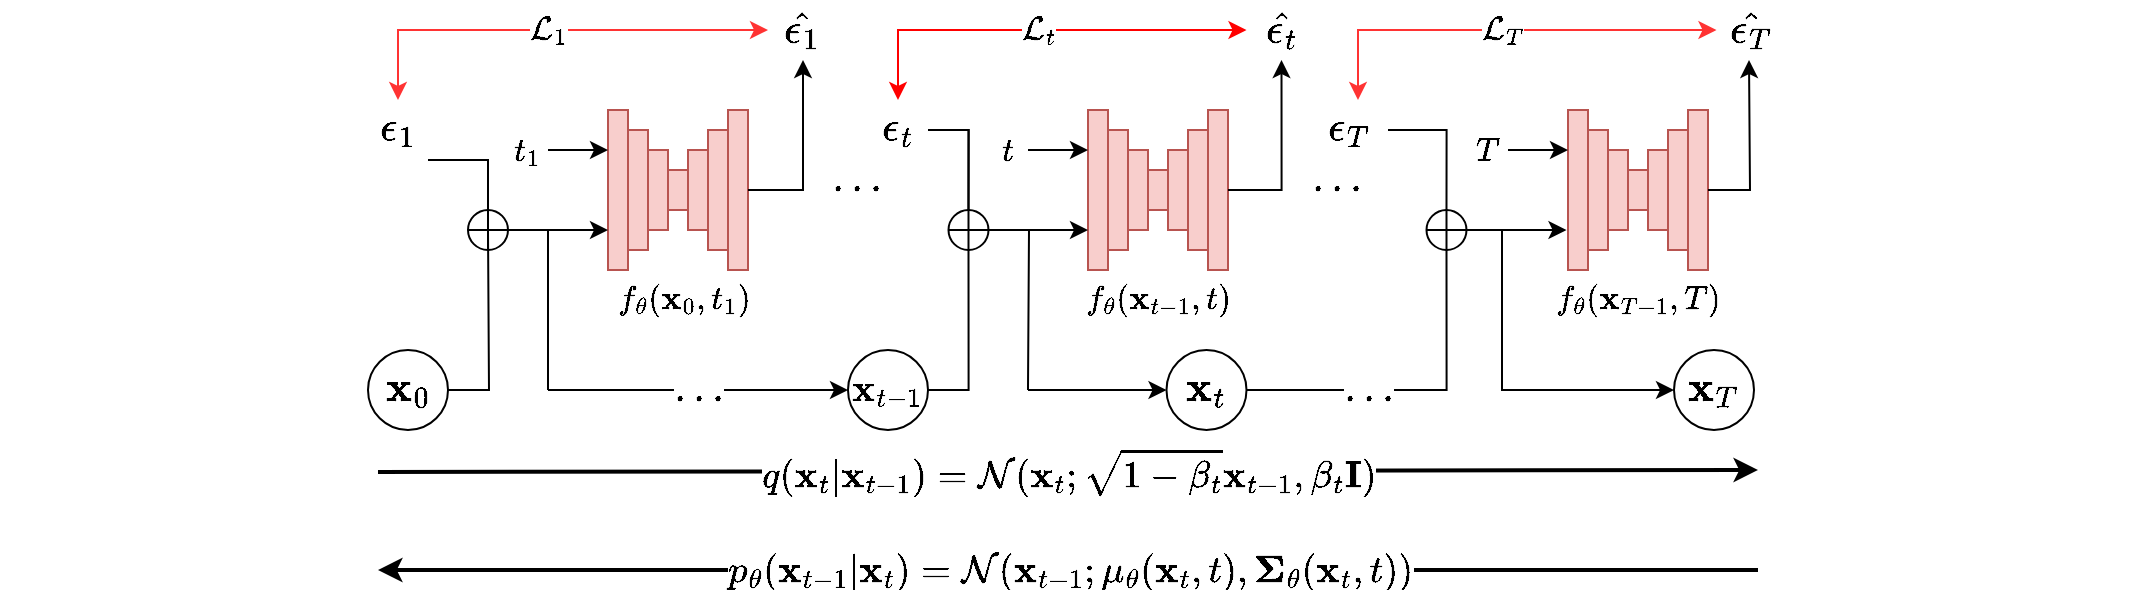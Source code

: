 <mxfile version="24.7.17">
  <diagram name="Page-1" id="1WE568LWMVHtuKM3JDja">
    <mxGraphModel dx="185" dy="705" grid="1" gridSize="10" guides="1" tooltips="1" connect="1" arrows="1" fold="1" page="1" pageScale="1" pageWidth="827" pageHeight="1169" background="none" math="1" shadow="0">
      <root>
        <mxCell id="0" />
        <mxCell id="1" parent="0" />
        <mxCell id="pY1jZxHgJ3CI3KXNFTr0-153" value="$$...$$" style="edgeStyle=orthogonalEdgeStyle;rounded=0;orthogonalLoop=1;jettySize=auto;html=1;entryX=0.5;entryY=1;entryDx=0;entryDy=0;endArrow=none;endFill=0;fontSize=18;" parent="1" source="pY1jZxHgJ3CI3KXNFTr0-145" target="pY1jZxHgJ3CI3KXNFTr0-152" edge="1">
          <mxGeometry x="-0.285" relative="1" as="geometry">
            <mxPoint as="offset" />
          </mxGeometry>
        </mxCell>
        <mxCell id="pY1jZxHgJ3CI3KXNFTr0-70" value="" style="group" parent="1" vertex="1" connectable="0">
          <mxGeometry x="2080" y="120" width="70" height="80" as="geometry" />
        </mxCell>
        <mxCell id="pY1jZxHgJ3CI3KXNFTr0-71" value="" style="rounded=0;whiteSpace=wrap;html=1;fillColor=#f8cecc;strokeColor=#b85450;" parent="pY1jZxHgJ3CI3KXNFTr0-70" vertex="1">
          <mxGeometry width="10" height="80" as="geometry" />
        </mxCell>
        <mxCell id="pY1jZxHgJ3CI3KXNFTr0-72" value="" style="rounded=0;whiteSpace=wrap;html=1;fillColor=#f8cecc;strokeColor=#b85450;" parent="pY1jZxHgJ3CI3KXNFTr0-70" vertex="1">
          <mxGeometry x="10" y="10" width="10" height="60" as="geometry" />
        </mxCell>
        <mxCell id="pY1jZxHgJ3CI3KXNFTr0-73" value="" style="rounded=0;whiteSpace=wrap;html=1;fillColor=#f8cecc;strokeColor=#b85450;" parent="pY1jZxHgJ3CI3KXNFTr0-70" vertex="1">
          <mxGeometry x="20" y="20" width="10" height="40" as="geometry" />
        </mxCell>
        <mxCell id="pY1jZxHgJ3CI3KXNFTr0-74" value="" style="rounded=0;whiteSpace=wrap;html=1;fillColor=#f8cecc;strokeColor=#b85450;" parent="pY1jZxHgJ3CI3KXNFTr0-70" vertex="1">
          <mxGeometry x="30" y="30" width="10" height="20" as="geometry" />
        </mxCell>
        <mxCell id="pY1jZxHgJ3CI3KXNFTr0-75" value="" style="rounded=0;whiteSpace=wrap;html=1;fillColor=#f8cecc;strokeColor=#b85450;" parent="pY1jZxHgJ3CI3KXNFTr0-70" vertex="1">
          <mxGeometry x="40" y="20" width="10" height="40" as="geometry" />
        </mxCell>
        <mxCell id="pY1jZxHgJ3CI3KXNFTr0-76" value="" style="rounded=0;whiteSpace=wrap;html=1;fillColor=#f8cecc;strokeColor=#b85450;" parent="pY1jZxHgJ3CI3KXNFTr0-70" vertex="1">
          <mxGeometry x="50" y="10" width="10" height="60" as="geometry" />
        </mxCell>
        <mxCell id="pY1jZxHgJ3CI3KXNFTr0-77" value="" style="rounded=0;whiteSpace=wrap;html=1;fillColor=#f8cecc;strokeColor=#b85450;" parent="pY1jZxHgJ3CI3KXNFTr0-70" vertex="1">
          <mxGeometry x="60" width="10" height="80" as="geometry" />
        </mxCell>
        <mxCell id="pY1jZxHgJ3CI3KXNFTr0-83" value="" style="group" parent="1" vertex="1" connectable="0">
          <mxGeometry x="2320" y="120" width="70" height="80" as="geometry" />
        </mxCell>
        <mxCell id="pY1jZxHgJ3CI3KXNFTr0-84" value="" style="rounded=0;whiteSpace=wrap;html=1;fillColor=#f8cecc;strokeColor=#b85450;" parent="pY1jZxHgJ3CI3KXNFTr0-83" vertex="1">
          <mxGeometry width="10" height="80" as="geometry" />
        </mxCell>
        <mxCell id="pY1jZxHgJ3CI3KXNFTr0-85" value="" style="rounded=0;whiteSpace=wrap;html=1;fillColor=#f8cecc;strokeColor=#b85450;" parent="pY1jZxHgJ3CI3KXNFTr0-83" vertex="1">
          <mxGeometry x="10" y="10" width="10" height="60" as="geometry" />
        </mxCell>
        <mxCell id="pY1jZxHgJ3CI3KXNFTr0-86" value="" style="rounded=0;whiteSpace=wrap;html=1;fillColor=#f8cecc;strokeColor=#b85450;" parent="pY1jZxHgJ3CI3KXNFTr0-83" vertex="1">
          <mxGeometry x="20" y="20" width="10" height="40" as="geometry" />
        </mxCell>
        <mxCell id="pY1jZxHgJ3CI3KXNFTr0-87" value="" style="rounded=0;whiteSpace=wrap;html=1;fillColor=#f8cecc;strokeColor=#b85450;" parent="pY1jZxHgJ3CI3KXNFTr0-83" vertex="1">
          <mxGeometry x="30" y="30" width="10" height="20" as="geometry" />
        </mxCell>
        <mxCell id="pY1jZxHgJ3CI3KXNFTr0-88" value="" style="rounded=0;whiteSpace=wrap;html=1;fillColor=#f8cecc;strokeColor=#b85450;" parent="pY1jZxHgJ3CI3KXNFTr0-83" vertex="1">
          <mxGeometry x="40" y="20" width="10" height="40" as="geometry" />
        </mxCell>
        <mxCell id="pY1jZxHgJ3CI3KXNFTr0-89" value="" style="rounded=0;whiteSpace=wrap;html=1;fillColor=#f8cecc;strokeColor=#b85450;" parent="pY1jZxHgJ3CI3KXNFTr0-83" vertex="1">
          <mxGeometry x="50" y="10" width="10" height="60" as="geometry" />
        </mxCell>
        <mxCell id="pY1jZxHgJ3CI3KXNFTr0-90" value="" style="rounded=0;whiteSpace=wrap;html=1;fillColor=#f8cecc;strokeColor=#b85450;" parent="pY1jZxHgJ3CI3KXNFTr0-83" vertex="1">
          <mxGeometry x="60" width="10" height="80" as="geometry" />
        </mxCell>
        <mxCell id="pY1jZxHgJ3CI3KXNFTr0-92" value="&#xa;" style="group" parent="1" vertex="1" connectable="0">
          <mxGeometry x="1840" y="120" width="70" height="80" as="geometry" />
        </mxCell>
        <mxCell id="pY1jZxHgJ3CI3KXNFTr0-93" value="" style="rounded=0;whiteSpace=wrap;html=1;fillColor=#f8cecc;strokeColor=#b85450;" parent="pY1jZxHgJ3CI3KXNFTr0-92" vertex="1">
          <mxGeometry width="10" height="80" as="geometry" />
        </mxCell>
        <mxCell id="pY1jZxHgJ3CI3KXNFTr0-94" value="" style="rounded=0;whiteSpace=wrap;html=1;fillColor=#f8cecc;strokeColor=#b85450;" parent="pY1jZxHgJ3CI3KXNFTr0-92" vertex="1">
          <mxGeometry x="10" y="10" width="10" height="60" as="geometry" />
        </mxCell>
        <mxCell id="pY1jZxHgJ3CI3KXNFTr0-95" value="" style="rounded=0;whiteSpace=wrap;html=1;fillColor=#f8cecc;strokeColor=#b85450;" parent="pY1jZxHgJ3CI3KXNFTr0-92" vertex="1">
          <mxGeometry x="20" y="20" width="10" height="40" as="geometry" />
        </mxCell>
        <mxCell id="pY1jZxHgJ3CI3KXNFTr0-96" value="" style="rounded=0;whiteSpace=wrap;html=1;fillColor=#f8cecc;strokeColor=#b85450;" parent="pY1jZxHgJ3CI3KXNFTr0-92" vertex="1">
          <mxGeometry x="30" y="30" width="10" height="20" as="geometry" />
        </mxCell>
        <mxCell id="pY1jZxHgJ3CI3KXNFTr0-97" value="" style="rounded=0;whiteSpace=wrap;html=1;fillColor=#f8cecc;strokeColor=#b85450;" parent="pY1jZxHgJ3CI3KXNFTr0-92" vertex="1">
          <mxGeometry x="40" y="20" width="10" height="40" as="geometry" />
        </mxCell>
        <mxCell id="pY1jZxHgJ3CI3KXNFTr0-98" value="" style="rounded=0;whiteSpace=wrap;html=1;fillColor=#f8cecc;strokeColor=#b85450;" parent="pY1jZxHgJ3CI3KXNFTr0-92" vertex="1">
          <mxGeometry x="50" y="10" width="10" height="60" as="geometry" />
        </mxCell>
        <mxCell id="pY1jZxHgJ3CI3KXNFTr0-99" value="" style="rounded=0;whiteSpace=wrap;html=1;fillColor=#f8cecc;strokeColor=#b85450;" parent="pY1jZxHgJ3CI3KXNFTr0-92" vertex="1">
          <mxGeometry x="60" width="10" height="80" as="geometry" />
        </mxCell>
        <mxCell id="pY1jZxHgJ3CI3KXNFTr0-134" style="edgeStyle=orthogonalEdgeStyle;rounded=0;orthogonalLoop=1;jettySize=auto;html=1;entryX=0.5;entryY=0;entryDx=0;entryDy=0;endArrow=none;endFill=0;" parent="1" source="pY1jZxHgJ3CI3KXNFTr0-102" target="pY1jZxHgJ3CI3KXNFTr0-133" edge="1">
          <mxGeometry relative="1" as="geometry">
            <Array as="points">
              <mxPoint x="1780" y="145" />
            </Array>
          </mxGeometry>
        </mxCell>
        <mxCell id="pY1jZxHgJ3CI3KXNFTr0-102" value="$$\epsilon_{1}$$" style="text;html=1;align=center;verticalAlign=middle;whiteSpace=wrap;rounded=0;fontSize=18;" parent="1" vertex="1">
          <mxGeometry x="1720" y="115" width="30" height="30" as="geometry" />
        </mxCell>
        <mxCell id="pY1jZxHgJ3CI3KXNFTr0-147" value="" style="edgeStyle=orthogonalEdgeStyle;rounded=0;orthogonalLoop=1;jettySize=auto;html=1;entryX=0.5;entryY=0;entryDx=0;entryDy=0;endArrow=none;endFill=0;labelBackgroundColor=none;" parent="1" source="pY1jZxHgJ3CI3KXNFTr0-104" target="pY1jZxHgJ3CI3KXNFTr0-142" edge="1">
          <mxGeometry relative="1" as="geometry" />
        </mxCell>
        <mxCell id="pY1jZxHgJ3CI3KXNFTr0-275" value="" style="edgeStyle=orthogonalEdgeStyle;rounded=0;orthogonalLoop=1;jettySize=auto;html=1;endArrow=none;endFill=0;" parent="1" source="pY1jZxHgJ3CI3KXNFTr0-104" target="pY1jZxHgJ3CI3KXNFTr0-142" edge="1">
          <mxGeometry relative="1" as="geometry" />
        </mxCell>
        <mxCell id="pY1jZxHgJ3CI3KXNFTr0-104" value="$$\epsilon_{t}$$" style="text;html=1;align=center;verticalAlign=middle;whiteSpace=wrap;rounded=0;fontSize=18;" parent="1" vertex="1">
          <mxGeometry x="1970" y="115" width="30" height="30" as="geometry" />
        </mxCell>
        <mxCell id="pY1jZxHgJ3CI3KXNFTr0-106" value="$$\mathcal{L}_{T}$$" style="edgeStyle=orthogonalEdgeStyle;rounded=0;orthogonalLoop=1;jettySize=auto;html=1;entryX=0;entryY=0.5;entryDx=0;entryDy=0;fontSize=14;strokeColor=#FF3333;startArrow=classic;startFill=1;exitX=0.5;exitY=0;exitDx=0;exitDy=0;" parent="1" source="pY1jZxHgJ3CI3KXNFTr0-107" target="pY1jZxHgJ3CI3KXNFTr0-115" edge="1">
          <mxGeometry x="-0.001" relative="1" as="geometry">
            <Array as="points">
              <mxPoint x="2215" y="80" />
            </Array>
            <mxPoint as="offset" />
          </mxGeometry>
        </mxCell>
        <mxCell id="pY1jZxHgJ3CI3KXNFTr0-309" style="edgeStyle=orthogonalEdgeStyle;rounded=0;orthogonalLoop=1;jettySize=auto;html=1;entryX=0.5;entryY=0;entryDx=0;entryDy=0;endArrow=none;endFill=0;" parent="1" source="pY1jZxHgJ3CI3KXNFTr0-107" target="pY1jZxHgJ3CI3KXNFTr0-152" edge="1">
          <mxGeometry relative="1" as="geometry" />
        </mxCell>
        <mxCell id="pY1jZxHgJ3CI3KXNFTr0-107" value="$$\epsilon_{T}$$" style="text;html=1;align=center;verticalAlign=middle;whiteSpace=wrap;rounded=0;fontSize=18;rotation=0;spacingTop=0;spacingRight=8;" parent="1" vertex="1">
          <mxGeometry x="2200" y="115" width="30" height="30" as="geometry" />
        </mxCell>
        <mxCell id="pY1jZxHgJ3CI3KXNFTr0-108" value="&lt;span style=&quot;font-size: 14px;&quot;&gt;$$\mathcal{L}_{1}$$&lt;/span&gt;" style="edgeStyle=orthogonalEdgeStyle;rounded=0;orthogonalLoop=1;jettySize=auto;html=1;startArrow=classic;startFill=1;strokeColor=#FF3333;" parent="1" source="pY1jZxHgJ3CI3KXNFTr0-109" target="pY1jZxHgJ3CI3KXNFTr0-102" edge="1">
          <mxGeometry relative="1" as="geometry" />
        </mxCell>
        <mxCell id="pY1jZxHgJ3CI3KXNFTr0-109" value="$$\hat{\epsilon_{1}}$$" style="text;html=1;align=center;verticalAlign=middle;whiteSpace=wrap;rounded=0;fontSize=18;" parent="1" vertex="1">
          <mxGeometry x="1920" y="65" width="35" height="30" as="geometry" />
        </mxCell>
        <mxCell id="pY1jZxHgJ3CI3KXNFTr0-112" value="&lt;span style=&quot;font-size: 14px;&quot;&gt;$$\mathcal{L}_t$$&lt;/span&gt;" style="edgeStyle=orthogonalEdgeStyle;rounded=0;orthogonalLoop=1;jettySize=auto;html=1;strokeColor=#FF0000;startArrow=classic;startFill=1;" parent="1" source="pY1jZxHgJ3CI3KXNFTr0-113" target="pY1jZxHgJ3CI3KXNFTr0-104" edge="1">
          <mxGeometry relative="1" as="geometry" />
        </mxCell>
        <mxCell id="pY1jZxHgJ3CI3KXNFTr0-113" value="$$\hat{\epsilon_{t}}$$" style="text;html=1;align=center;verticalAlign=middle;whiteSpace=wrap;rounded=0;fontSize=18;" parent="1" vertex="1">
          <mxGeometry x="2159.25" y="65" width="35" height="30" as="geometry" />
        </mxCell>
        <mxCell id="pY1jZxHgJ3CI3KXNFTr0-115" value="$$\hat{\epsilon_{T}}$$" style="text;html=1;align=center;verticalAlign=middle;whiteSpace=wrap;rounded=0;fontSize=18;" parent="1" vertex="1">
          <mxGeometry x="2394.24" y="65" width="35" height="30" as="geometry" />
        </mxCell>
        <mxCell id="pY1jZxHgJ3CI3KXNFTr0-118" value="&lt;font style=&quot;font-size: 16px;&quot;&gt;$$q(\mathbf{x}_t \vert \mathbf{x}_{t-1}) = \mathcal{N}(\mathbf{x}_t; \sqrt{1 - \beta_t} \mathbf{x}_{t-1}, \beta_t\mathbf{I})$$&lt;/font&gt;" style="endArrow=classic;html=1;rounded=0;strokeWidth=2;spacingTop=2;spacingLeft=2;spacingBottom=2;spacingRight=2;labelBackgroundColor=default;labelBorderColor=none;" parent="1" edge="1">
          <mxGeometry width="50" height="50" relative="1" as="geometry">
            <mxPoint x="1725" y="301" as="sourcePoint" />
            <mxPoint x="2415" y="300" as="targetPoint" />
            <mxPoint as="offset" />
          </mxGeometry>
        </mxCell>
        <mxCell id="pY1jZxHgJ3CI3KXNFTr0-119" value="&lt;font style=&quot;font-size: 16px;&quot;&gt;$$p_\theta(\mathbf{x}_{t-1} \vert \mathbf{x}_t) = \mathcal{N}(\mathbf{x}_{t-1}; \mu_\theta(\mathbf{x}_t, t), \boldsymbol{\Sigma}_\theta(\mathbf{x}_t, t))$$&lt;/font&gt;" style="endArrow=none;html=1;rounded=0;strokeWidth=2;spacingTop=0;spacingLeft=2;spacingBottom=0;spacingRight=2;startArrow=classic;startFill=1;endFill=0;labelBackgroundColor=default;labelBorderColor=none;" parent="1" edge="1">
          <mxGeometry x="0.002" width="50" height="50" relative="1" as="geometry">
            <mxPoint x="1725" y="350" as="sourcePoint" />
            <mxPoint x="2415" y="350" as="targetPoint" />
            <mxPoint as="offset" />
          </mxGeometry>
        </mxCell>
        <mxCell id="pY1jZxHgJ3CI3KXNFTr0-131" style="edgeStyle=orthogonalEdgeStyle;rounded=0;orthogonalLoop=1;jettySize=auto;html=1;endArrow=none;endFill=0;" parent="1" source="pY1jZxHgJ3CI3KXNFTr0-123" edge="1">
          <mxGeometry relative="1" as="geometry">
            <mxPoint x="1780" y="180" as="targetPoint" />
          </mxGeometry>
        </mxCell>
        <mxCell id="pY1jZxHgJ3CI3KXNFTr0-123" value="$$\mathbf{x}_{0}$$" style="ellipse;whiteSpace=wrap;html=1;aspect=fixed;fontSize=18;fillColor=default;" parent="1" vertex="1">
          <mxGeometry x="1720" y="240" width="40" height="40" as="geometry" />
        </mxCell>
        <mxCell id="pY1jZxHgJ3CI3KXNFTr0-138" style="edgeStyle=orthogonalEdgeStyle;rounded=0;orthogonalLoop=1;jettySize=auto;html=1;endArrow=none;endFill=0;" parent="1" edge="1">
          <mxGeometry relative="1" as="geometry">
            <mxPoint x="1810" y="260" as="targetPoint" />
            <mxPoint x="1780.0" y="179.997" as="sourcePoint" />
            <Array as="points">
              <mxPoint x="1810" y="180" />
            </Array>
          </mxGeometry>
        </mxCell>
        <mxCell id="pY1jZxHgJ3CI3KXNFTr0-305" style="edgeStyle=orthogonalEdgeStyle;rounded=0;orthogonalLoop=1;jettySize=auto;html=1;entryX=0;entryY=0.75;entryDx=0;entryDy=0;" parent="1" source="pY1jZxHgJ3CI3KXNFTr0-133" target="pY1jZxHgJ3CI3KXNFTr0-93" edge="1">
          <mxGeometry relative="1" as="geometry" />
        </mxCell>
        <mxCell id="pY1jZxHgJ3CI3KXNFTr0-133" value="" style="shape=orEllipse;perimeter=ellipsePerimeter;whiteSpace=wrap;html=1;backgroundOutline=1;fontColor=default;fillColor=none;" parent="1" vertex="1">
          <mxGeometry x="1770" y="170" width="20" height="20" as="geometry" />
        </mxCell>
        <mxCell id="pY1jZxHgJ3CI3KXNFTr0-140" value="$$...$$" style="edgeStyle=orthogonalEdgeStyle;rounded=0;orthogonalLoop=1;jettySize=auto;html=1;endArrow=none;endFill=0;startArrow=classic;startFill=1;fontSize=18;" parent="1" source="pY1jZxHgJ3CI3KXNFTr0-139" edge="1">
          <mxGeometry relative="1" as="geometry">
            <mxPoint x="1810" y="260" as="targetPoint" />
          </mxGeometry>
        </mxCell>
        <mxCell id="pY1jZxHgJ3CI3KXNFTr0-146" style="edgeStyle=orthogonalEdgeStyle;rounded=0;orthogonalLoop=1;jettySize=auto;html=1;entryX=0.5;entryY=1;entryDx=0;entryDy=0;endArrow=none;endFill=0;" parent="1" source="pY1jZxHgJ3CI3KXNFTr0-139" target="pY1jZxHgJ3CI3KXNFTr0-142" edge="1">
          <mxGeometry relative="1" as="geometry" />
        </mxCell>
        <mxCell id="pY1jZxHgJ3CI3KXNFTr0-139" value="$$\mathbf{x}_{t-1}$$" style="ellipse;whiteSpace=wrap;html=1;aspect=fixed;fontSize=16;fillColor=default;" parent="1" vertex="1">
          <mxGeometry x="1960" y="240" width="40" height="40" as="geometry" />
        </mxCell>
        <mxCell id="pY1jZxHgJ3CI3KXNFTr0-149" style="edgeStyle=orthogonalEdgeStyle;rounded=0;orthogonalLoop=1;jettySize=auto;html=1;endArrow=none;endFill=0;" parent="1" source="pY1jZxHgJ3CI3KXNFTr0-142" edge="1">
          <mxGeometry relative="1" as="geometry">
            <mxPoint x="2050" y="260" as="targetPoint" />
          </mxGeometry>
        </mxCell>
        <mxCell id="pY1jZxHgJ3CI3KXNFTr0-300" style="edgeStyle=orthogonalEdgeStyle;rounded=0;orthogonalLoop=1;jettySize=auto;html=1;entryX=0;entryY=0.75;entryDx=0;entryDy=0;" parent="1" source="pY1jZxHgJ3CI3KXNFTr0-142" target="pY1jZxHgJ3CI3KXNFTr0-71" edge="1">
          <mxGeometry relative="1" as="geometry" />
        </mxCell>
        <mxCell id="pY1jZxHgJ3CI3KXNFTr0-142" value="" style="shape=orEllipse;perimeter=ellipsePerimeter;whiteSpace=wrap;html=1;backgroundOutline=1;fillColor=none;" parent="1" vertex="1">
          <mxGeometry x="2010.25" y="170" width="20" height="20" as="geometry" />
        </mxCell>
        <mxCell id="pY1jZxHgJ3CI3KXNFTr0-151" style="edgeStyle=orthogonalEdgeStyle;rounded=0;orthogonalLoop=1;jettySize=auto;html=1;endArrow=none;endFill=0;startArrow=classic;startFill=1;" parent="1" source="pY1jZxHgJ3CI3KXNFTr0-145" edge="1">
          <mxGeometry relative="1" as="geometry">
            <mxPoint x="2050" y="260" as="targetPoint" />
          </mxGeometry>
        </mxCell>
        <mxCell id="pY1jZxHgJ3CI3KXNFTr0-145" value="$$\mathbf{x}_{t}$$" style="ellipse;whiteSpace=wrap;html=1;aspect=fixed;fontSize=18;fillColor=default;" parent="1" vertex="1">
          <mxGeometry x="2119.25" y="240" width="40" height="40" as="geometry" />
        </mxCell>
        <mxCell id="pY1jZxHgJ3CI3KXNFTr0-150" value="$$\mathbf{x}_{T}$$" style="ellipse;whiteSpace=wrap;html=1;aspect=fixed;fontSize=18;fillColor=default;" parent="1" vertex="1">
          <mxGeometry x="2373" y="240" width="40" height="40" as="geometry" />
        </mxCell>
        <mxCell id="pY1jZxHgJ3CI3KXNFTr0-156" style="edgeStyle=orthogonalEdgeStyle;rounded=0;orthogonalLoop=1;jettySize=auto;html=1;" parent="1" source="pY1jZxHgJ3CI3KXNFTr0-152" edge="1">
          <mxGeometry relative="1" as="geometry">
            <mxPoint x="2319.25" y="180" as="targetPoint" />
          </mxGeometry>
        </mxCell>
        <mxCell id="pY1jZxHgJ3CI3KXNFTr0-160" style="edgeStyle=orthogonalEdgeStyle;rounded=0;orthogonalLoop=1;jettySize=auto;html=1;entryX=0;entryY=0.5;entryDx=0;entryDy=0;" parent="1" source="pY1jZxHgJ3CI3KXNFTr0-152" target="pY1jZxHgJ3CI3KXNFTr0-150" edge="1">
          <mxGeometry relative="1" as="geometry">
            <Array as="points">
              <mxPoint x="2287" y="180" />
              <mxPoint x="2287" y="260" />
            </Array>
          </mxGeometry>
        </mxCell>
        <mxCell id="pY1jZxHgJ3CI3KXNFTr0-152" value="" style="shape=orEllipse;perimeter=ellipsePerimeter;whiteSpace=wrap;html=1;backgroundOutline=1;fillColor=none;" parent="1" vertex="1">
          <mxGeometry x="2249.25" y="170" width="20" height="20" as="geometry" />
        </mxCell>
        <mxCell id="pY1jZxHgJ3CI3KXNFTr0-162" value="$$...$$" style="ellipse;whiteSpace=wrap;html=1;aspect=fixed;fontSize=18;strokeColor=none;fillColor=none;" parent="1" vertex="1">
          <mxGeometry x="2180" y="130" width="50" height="50" as="geometry" />
        </mxCell>
        <mxCell id="pY1jZxHgJ3CI3KXNFTr0-163" value="$$...$$" style="ellipse;whiteSpace=wrap;html=1;aspect=fixed;fontSize=18;strokeColor=none;fillColor=none;" parent="1" vertex="1">
          <mxGeometry x="1940" y="130" width="50" height="50" as="geometry" />
        </mxCell>
        <mxCell id="pY1jZxHgJ3CI3KXNFTr0-276" value="$$f_{\theta}(\mathbf{x}_0, t_1)$$" style="text;html=1;align=center;verticalAlign=middle;whiteSpace=wrap;rounded=0;fontSize=14;" parent="1" vertex="1">
          <mxGeometry x="1848" y="200" width="60" height="30" as="geometry" />
        </mxCell>
        <mxCell id="pY1jZxHgJ3CI3KXNFTr0-277" value="$$f_{\theta}(\mathbf{x}_{t-1}, t)$$" style="text;html=1;align=center;verticalAlign=middle;whiteSpace=wrap;rounded=0;fontSize=14;" parent="1" vertex="1">
          <mxGeometry x="2085" y="200" width="60" height="30" as="geometry" />
        </mxCell>
        <mxCell id="pY1jZxHgJ3CI3KXNFTr0-278" value="$$f_{\theta} (\mathbf{x}_{T-1}, T)$$" style="text;html=1;align=center;verticalAlign=middle;whiteSpace=wrap;rounded=0;fontSize=14;" parent="1" vertex="1">
          <mxGeometry x="2325" y="200" width="60" height="30" as="geometry" />
        </mxCell>
        <mxCell id="pY1jZxHgJ3CI3KXNFTr0-280" style="edgeStyle=orthogonalEdgeStyle;rounded=0;orthogonalLoop=1;jettySize=auto;html=1;entryX=0;entryY=0.25;entryDx=0;entryDy=0;" parent="1" source="pY1jZxHgJ3CI3KXNFTr0-279" target="pY1jZxHgJ3CI3KXNFTr0-93" edge="1">
          <mxGeometry relative="1" as="geometry" />
        </mxCell>
        <mxCell id="pY1jZxHgJ3CI3KXNFTr0-279" value="$$t_1$$" style="text;html=1;align=center;verticalAlign=middle;whiteSpace=wrap;rounded=0;fontSize=14;" parent="1" vertex="1">
          <mxGeometry x="1790" y="125" width="20" height="30" as="geometry" />
        </mxCell>
        <mxCell id="pY1jZxHgJ3CI3KXNFTr0-299" style="edgeStyle=orthogonalEdgeStyle;rounded=0;orthogonalLoop=1;jettySize=auto;html=1;entryX=0;entryY=0.25;entryDx=0;entryDy=0;" parent="1" source="pY1jZxHgJ3CI3KXNFTr0-281" target="pY1jZxHgJ3CI3KXNFTr0-71" edge="1">
          <mxGeometry relative="1" as="geometry" />
        </mxCell>
        <mxCell id="pY1jZxHgJ3CI3KXNFTr0-281" value="$$t$$" style="text;html=1;align=center;verticalAlign=middle;whiteSpace=wrap;rounded=0;fontSize=14;" parent="1" vertex="1">
          <mxGeometry x="2030" y="125" width="20" height="30" as="geometry" />
        </mxCell>
        <mxCell id="pY1jZxHgJ3CI3KXNFTr0-310" style="edgeStyle=orthogonalEdgeStyle;rounded=0;orthogonalLoop=1;jettySize=auto;html=1;entryX=0;entryY=0.25;entryDx=0;entryDy=0;" parent="1" source="pY1jZxHgJ3CI3KXNFTr0-284" target="pY1jZxHgJ3CI3KXNFTr0-84" edge="1">
          <mxGeometry relative="1" as="geometry" />
        </mxCell>
        <mxCell id="pY1jZxHgJ3CI3KXNFTr0-284" value="$$T$$" style="text;html=1;align=center;verticalAlign=middle;whiteSpace=wrap;rounded=0;fontSize=14;" parent="1" vertex="1">
          <mxGeometry x="2270" y="125" width="20" height="30" as="geometry" />
        </mxCell>
        <mxCell id="pY1jZxHgJ3CI3KXNFTr0-288" style="edgeStyle=orthogonalEdgeStyle;rounded=0;orthogonalLoop=1;jettySize=auto;html=1;entryX=0.5;entryY=1;entryDx=0;entryDy=0;" parent="1" source="pY1jZxHgJ3CI3KXNFTr0-90" edge="1">
          <mxGeometry relative="1" as="geometry">
            <mxPoint x="2410.5" y="95" as="targetPoint" />
          </mxGeometry>
        </mxCell>
        <mxCell id="pY1jZxHgJ3CI3KXNFTr0-289" style="edgeStyle=orthogonalEdgeStyle;rounded=0;orthogonalLoop=1;jettySize=auto;html=1;entryX=0.5;entryY=1;entryDx=0;entryDy=0;" parent="1" source="pY1jZxHgJ3CI3KXNFTr0-77" target="pY1jZxHgJ3CI3KXNFTr0-113" edge="1">
          <mxGeometry relative="1" as="geometry" />
        </mxCell>
        <mxCell id="pY1jZxHgJ3CI3KXNFTr0-290" style="edgeStyle=orthogonalEdgeStyle;rounded=0;orthogonalLoop=1;jettySize=auto;html=1;entryX=0.5;entryY=1;entryDx=0;entryDy=0;" parent="1" source="pY1jZxHgJ3CI3KXNFTr0-99" target="pY1jZxHgJ3CI3KXNFTr0-109" edge="1">
          <mxGeometry relative="1" as="geometry" />
        </mxCell>
      </root>
    </mxGraphModel>
  </diagram>
</mxfile>
